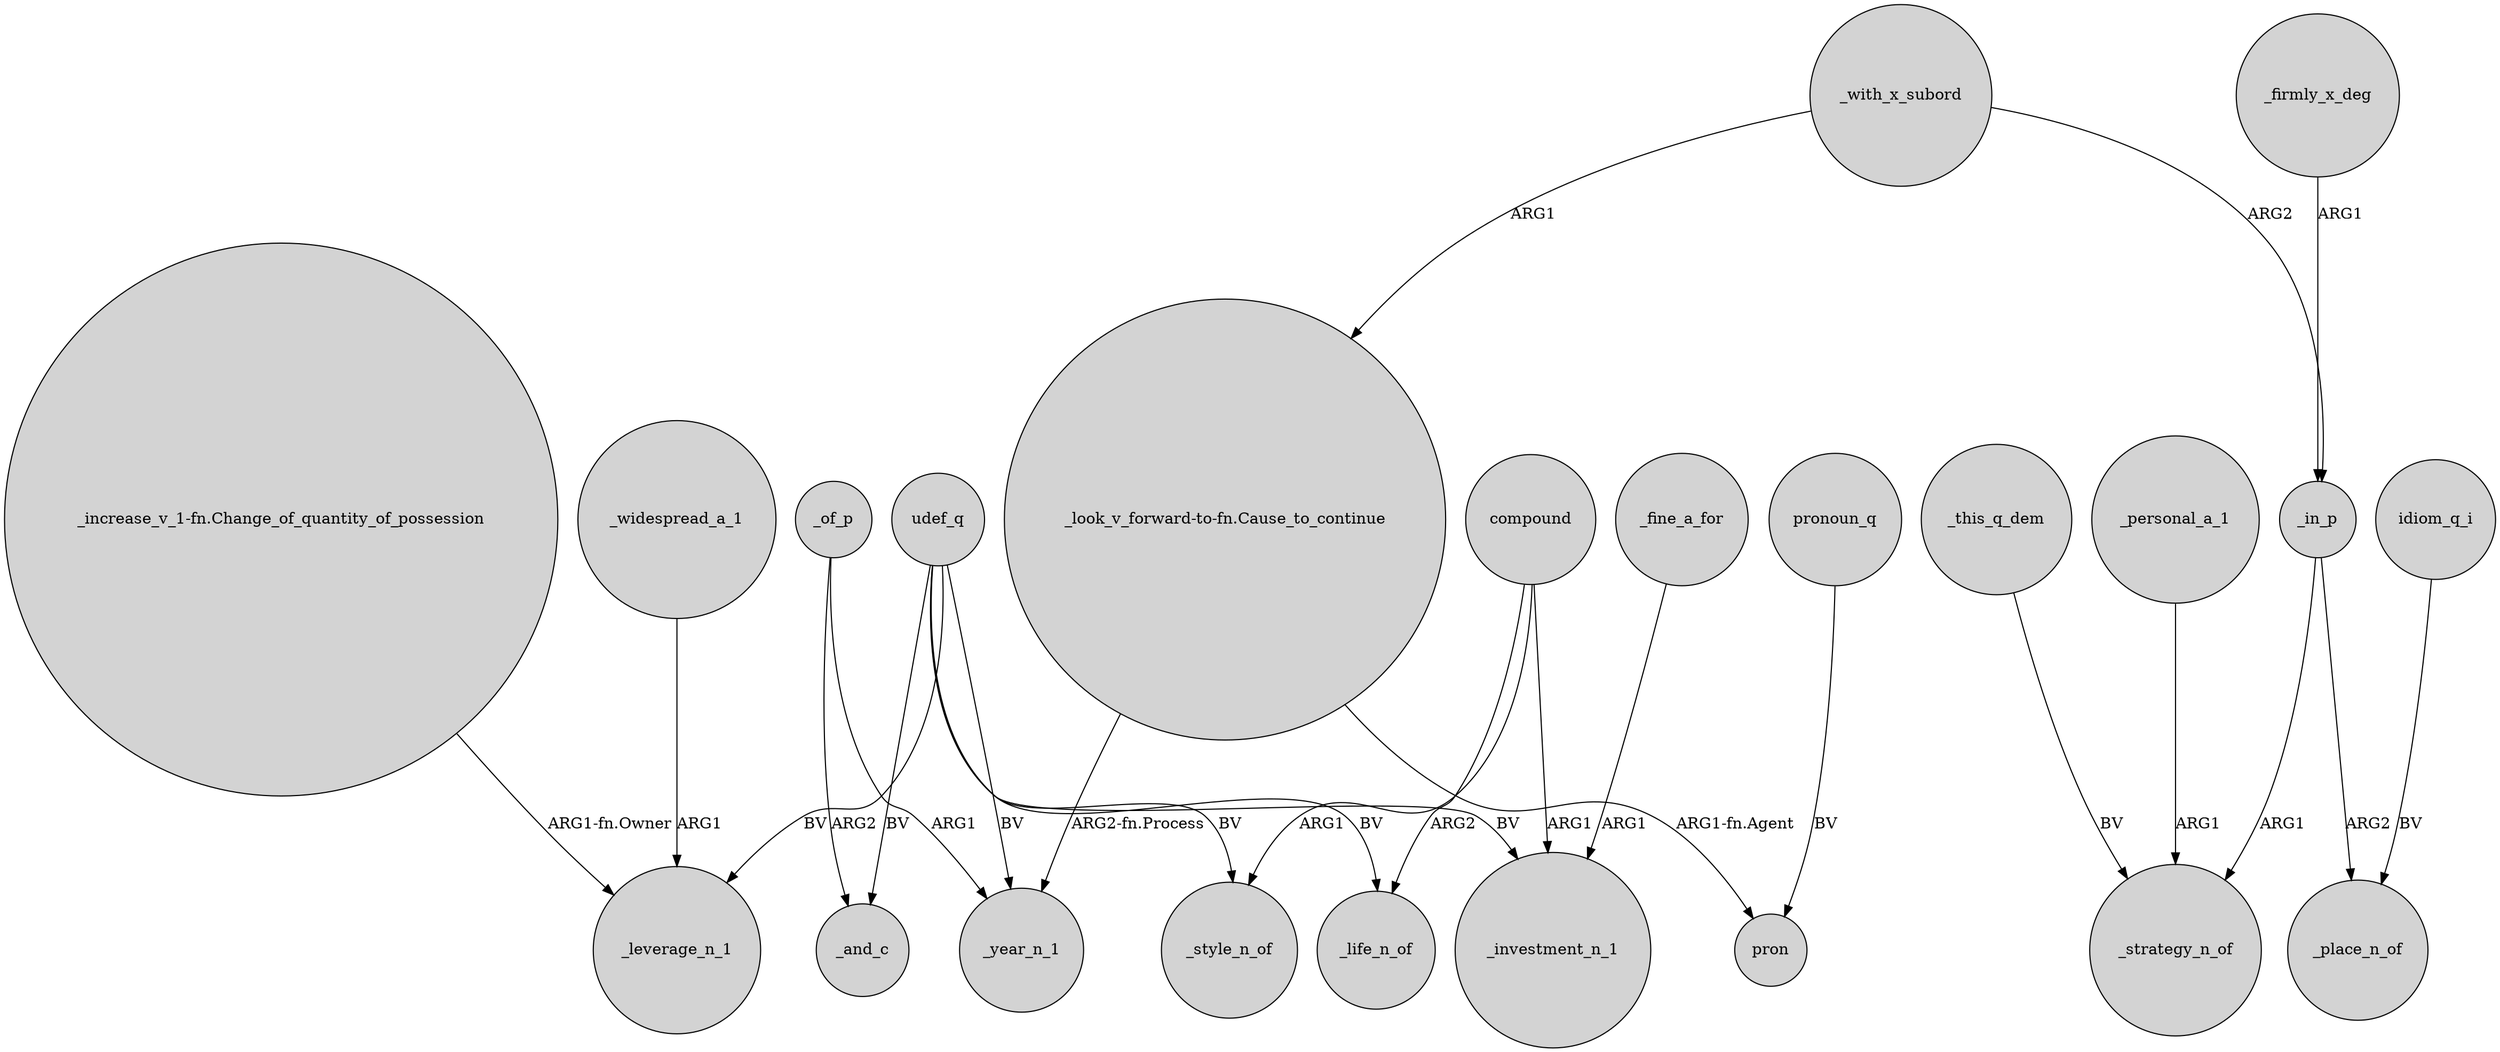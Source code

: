 digraph {
	node [shape=circle style=filled]
	_of_p -> _and_c [label=ARG2]
	"_look_v_forward-to-fn.Cause_to_continue" -> pron [label="ARG1-fn.Agent"]
	"_increase_v_1-fn.Change_of_quantity_of_possession" -> _leverage_n_1 [label="ARG1-fn.Owner"]
	compound -> _investment_n_1 [label=ARG1]
	_personal_a_1 -> _strategy_n_of [label=ARG1]
	compound -> _life_n_of [label=ARG2]
	udef_q -> _and_c [label=BV]
	udef_q -> _life_n_of [label=BV]
	udef_q -> _leverage_n_1 [label=BV]
	_widespread_a_1 -> _leverage_n_1 [label=ARG1]
	pronoun_q -> pron [label=BV]
	_with_x_subord -> _in_p [label=ARG2]
	_with_x_subord -> "_look_v_forward-to-fn.Cause_to_continue" [label=ARG1]
	compound -> _style_n_of [label=ARG1]
	_of_p -> _year_n_1 [label=ARG1]
	_this_q_dem -> _strategy_n_of [label=BV]
	_in_p -> _strategy_n_of [label=ARG1]
	udef_q -> _investment_n_1 [label=BV]
	_in_p -> _place_n_of [label=ARG2]
	udef_q -> _year_n_1 [label=BV]
	_fine_a_for -> _investment_n_1 [label=ARG1]
	idiom_q_i -> _place_n_of [label=BV]
	_firmly_x_deg -> _in_p [label=ARG1]
	"_look_v_forward-to-fn.Cause_to_continue" -> _year_n_1 [label="ARG2-fn.Process"]
	udef_q -> _style_n_of [label=BV]
}
